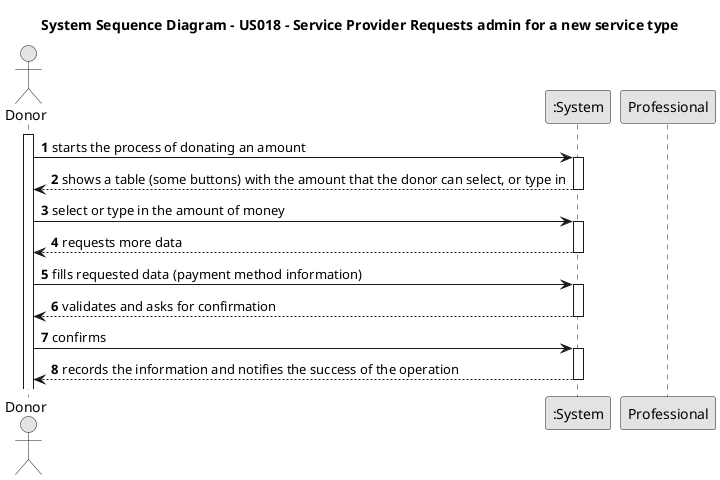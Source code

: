 @startuml
skinparam monochrome true
skinparam packageStyle rectangle
skinparam shadowing false

title System Sequence Diagram - US018 - Service Provider Requests admin for a new service type

autonumber

actor Donor
participant ":System" as System

activate Donor
    Donor -> System : starts the process of donating an amount
    activate System
        System --> Donor : shows a table (some buttons) with the amount that the donor can select, or type in
    deactivate System
    Donor -> System : select or type in the amount of money
    activate System
        System --> Donor : requests more data
    deactivate System
    Donor -> System : fills requested data (payment method information)
    activate System
        System --> Donor : validates and asks for confirmation
    deactivate System
    Donor -> System : confirms
    activate System
        System --> Donor : records the information and notifies the success of the operation
    deactivate System
deactivate Professional

@enduml
